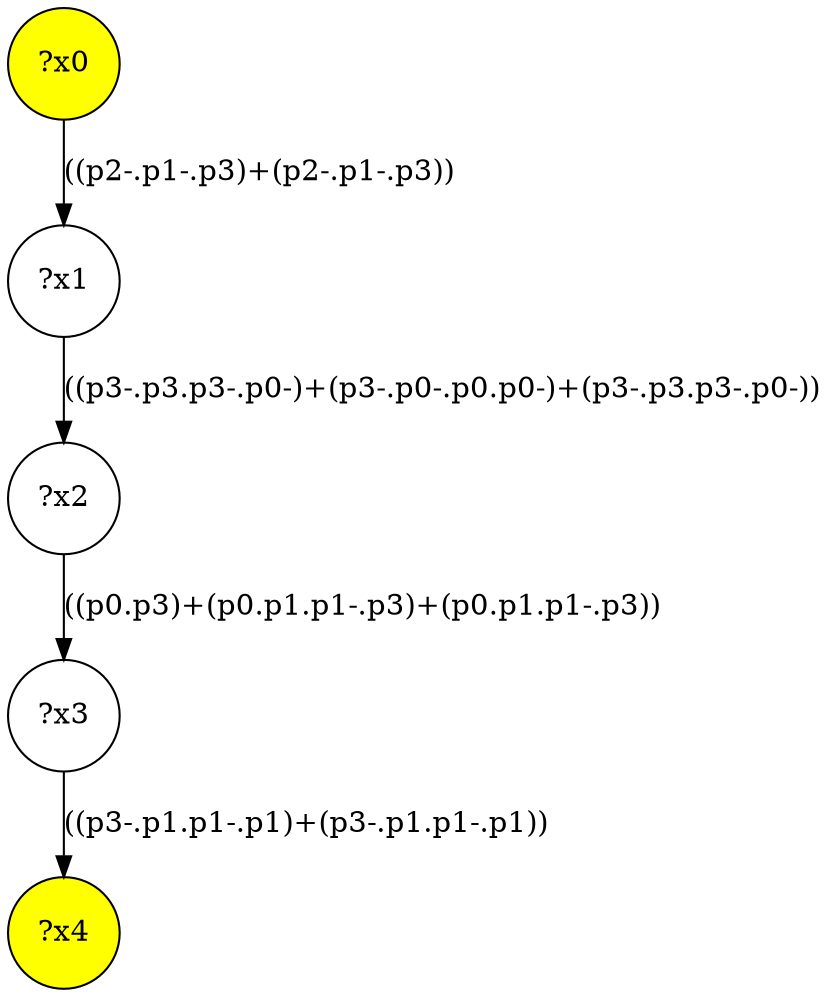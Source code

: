 digraph g {
	x0 [fillcolor="yellow", style="filled," shape=circle, label="?x0"];
	x4 [fillcolor="yellow", style="filled," shape=circle, label="?x4"];
	x1 [shape=circle, label="?x1"];
	x0 -> x1 [label="((p2-.p1-.p3)+(p2-.p1-.p3))"];
	x2 [shape=circle, label="?x2"];
	x1 -> x2 [label="((p3-.p3.p3-.p0-)+(p3-.p0-.p0.p0-)+(p3-.p3.p3-.p0-))"];
	x3 [shape=circle, label="?x3"];
	x2 -> x3 [label="((p0.p3)+(p0.p1.p1-.p3)+(p0.p1.p1-.p3))"];
	x3 -> x4 [label="((p3-.p1.p1-.p1)+(p3-.p1.p1-.p1))"];
}
